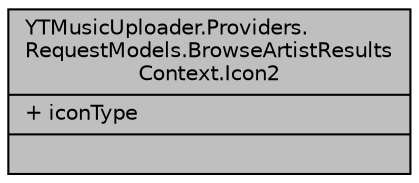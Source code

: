 digraph "YTMusicUploader.Providers.RequestModels.BrowseArtistResultsContext.Icon2"
{
 // LATEX_PDF_SIZE
  edge [fontname="Helvetica",fontsize="10",labelfontname="Helvetica",labelfontsize="10"];
  node [fontname="Helvetica",fontsize="10",shape=record];
  Node1 [label="{YTMusicUploader.Providers.\lRequestModels.BrowseArtistResults\lContext.Icon2\n|+ iconType\l|}",height=0.2,width=0.4,color="black", fillcolor="grey75", style="filled", fontcolor="black",tooltip=" "];
}
